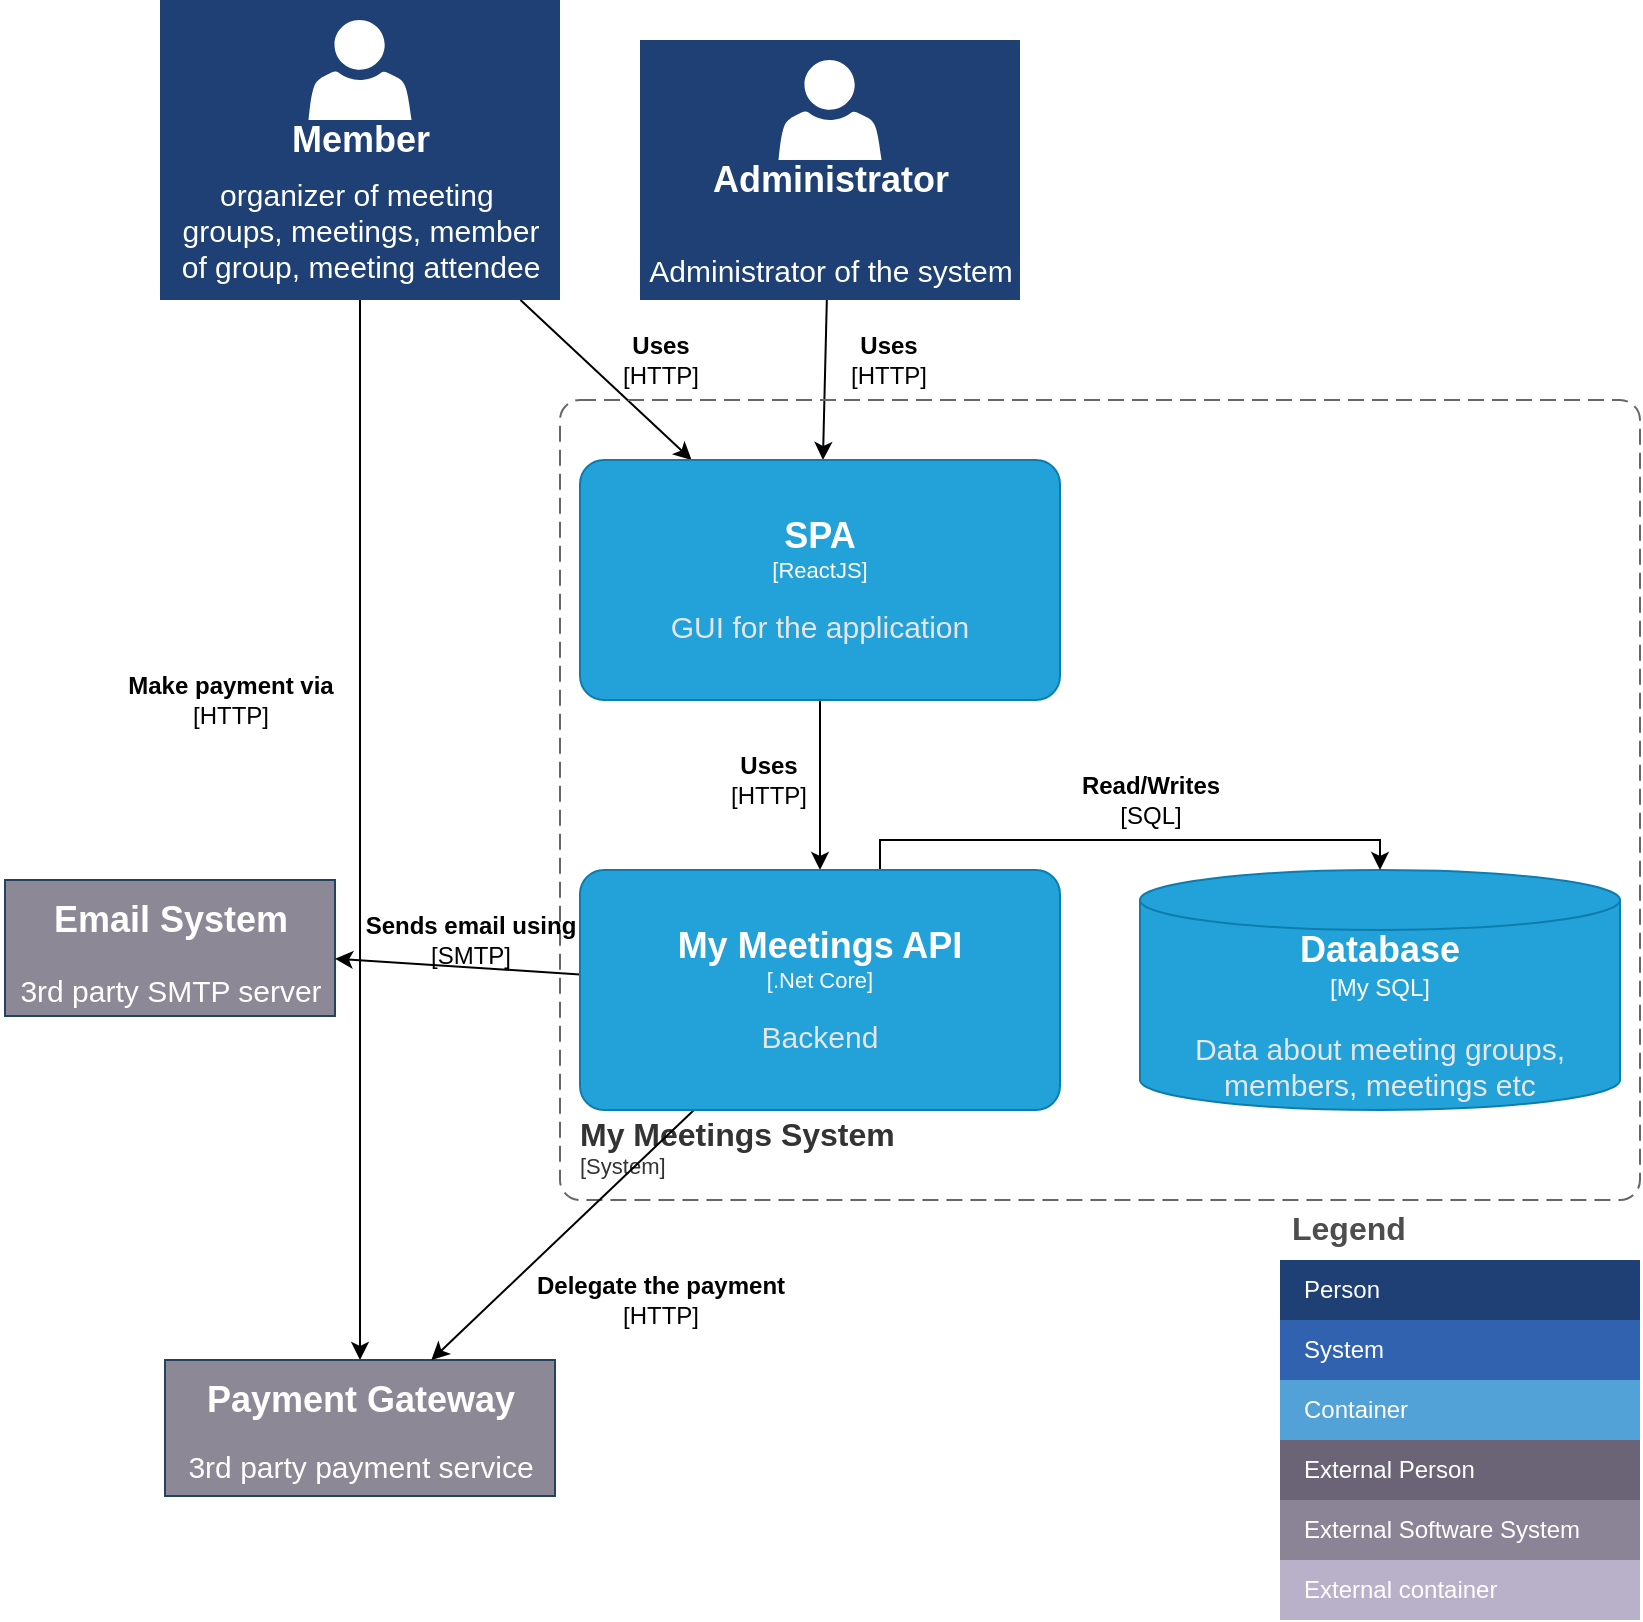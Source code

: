<mxfile version="28.1.2">
  <diagram name="Page-1" id="8CUQ4B_18l5agGgC37ih">
    <mxGraphModel dx="1389" dy="944" grid="1" gridSize="10" guides="1" tooltips="1" connect="1" arrows="1" fold="1" page="1" pageScale="1" pageWidth="827" pageHeight="1169" math="0" shadow="0">
      <root>
        <mxCell id="0" />
        <mxCell id="1" parent="0" />
        <mxCell id="I3nNI-eusDNkrygiXkrF-67" style="rounded=0;orthogonalLoop=1;jettySize=auto;html=1;" edge="1" parent="1" source="I3nNI-eusDNkrygiXkrF-2" target="I3nNI-eusDNkrygiXkrF-62">
          <mxGeometry relative="1" as="geometry" />
        </mxCell>
        <mxCell id="I3nNI-eusDNkrygiXkrF-69" style="rounded=0;orthogonalLoop=1;jettySize=auto;html=1;" edge="1" parent="1" source="I3nNI-eusDNkrygiXkrF-2" target="I3nNI-eusDNkrygiXkrF-20">
          <mxGeometry relative="1" as="geometry" />
        </mxCell>
        <mxCell id="I3nNI-eusDNkrygiXkrF-2" value="" style="rounded=0;whiteSpace=wrap;html=1;strokeColor=none;fillColor=light-dark(#1e4074, #ededed);" vertex="1" parent="1">
          <mxGeometry x="80" y="40" width="200" height="150" as="geometry" />
        </mxCell>
        <mxCell id="I3nNI-eusDNkrygiXkrF-3" value="&lt;font style=&quot;font-size: 15px;&quot;&gt;organizer of meeting&amp;nbsp;&lt;/font&gt;&lt;div&gt;&lt;font style=&quot;font-size: 15px;&quot;&gt;groups,&amp;nbsp;&lt;span style=&quot;background-color: transparent;&quot;&gt;meetings,&amp;nbsp;&lt;/span&gt;&lt;span style=&quot;background-color: transparent;&quot;&gt;member&lt;/span&gt;&lt;/font&gt;&lt;div&gt;&lt;div&gt;&lt;font style=&quot;font-size: 15px;&quot;&gt;of group, meeting attendee&lt;/font&gt;&lt;/div&gt;&lt;/div&gt;&lt;/div&gt;" style="text;html=1;align=center;verticalAlign=middle;resizable=0;points=[];autosize=1;strokeColor=none;fillColor=none;fontColor=light-dark(#ffffff, #ededed);" vertex="1" parent="1">
          <mxGeometry x="80" y="120" width="200" height="70" as="geometry" />
        </mxCell>
        <mxCell id="I3nNI-eusDNkrygiXkrF-4" value="" style="sketch=0;pointerEvents=1;shadow=0;dashed=0;html=1;strokeColor=none;fillColor=light-dark(#ffffff, #a8a8a8);labelPosition=center;verticalLabelPosition=bottom;verticalAlign=top;outlineConnect=0;align=center;shape=mxgraph.office.users.user;" vertex="1" parent="1">
          <mxGeometry x="154.25" y="50" width="51.5" height="50" as="geometry" />
        </mxCell>
        <mxCell id="I3nNI-eusDNkrygiXkrF-5" value="&lt;font style=&quot;font-size: 18px;&quot;&gt;&lt;b&gt;Member&lt;/b&gt;&lt;/font&gt;" style="text;html=1;align=center;verticalAlign=middle;resizable=0;points=[];autosize=1;strokeColor=none;fillColor=none;fontColor=light-dark(#ffffff, #ededed);" vertex="1" parent="1">
          <mxGeometry x="135" y="90" width="90" height="40" as="geometry" />
        </mxCell>
        <mxCell id="I3nNI-eusDNkrygiXkrF-66" style="rounded=0;orthogonalLoop=1;jettySize=auto;html=1;" edge="1" parent="1" source="I3nNI-eusDNkrygiXkrF-7" target="I3nNI-eusDNkrygiXkrF-62">
          <mxGeometry relative="1" as="geometry" />
        </mxCell>
        <mxCell id="I3nNI-eusDNkrygiXkrF-7" value="" style="rounded=0;whiteSpace=wrap;html=1;strokeColor=none;fillColor=light-dark(#1e4074, #ededed);" vertex="1" parent="1">
          <mxGeometry x="320" y="60" width="190" height="130" as="geometry" />
        </mxCell>
        <mxCell id="I3nNI-eusDNkrygiXkrF-8" value="&lt;span style=&quot;font-size: 15px;&quot;&gt;Administrator of the system&lt;/span&gt;" style="text;html=1;align=center;verticalAlign=middle;resizable=0;points=[];autosize=1;strokeColor=none;fillColor=none;fontColor=light-dark(#ffffff, #ededed);" vertex="1" parent="1">
          <mxGeometry x="310" y="160" width="210" height="30" as="geometry" />
        </mxCell>
        <mxCell id="I3nNI-eusDNkrygiXkrF-9" value="" style="sketch=0;pointerEvents=1;shadow=0;dashed=0;html=1;strokeColor=none;fillColor=light-dark(#ffffff, #a8a8a8);labelPosition=center;verticalLabelPosition=bottom;verticalAlign=top;outlineConnect=0;align=center;shape=mxgraph.office.users.user;" vertex="1" parent="1">
          <mxGeometry x="389.25" y="70" width="51.5" height="50" as="geometry" />
        </mxCell>
        <mxCell id="I3nNI-eusDNkrygiXkrF-10" value="&lt;font style=&quot;font-size: 18px;&quot;&gt;&lt;b&gt;Administrator&lt;/b&gt;&lt;/font&gt;" style="text;html=1;align=center;verticalAlign=middle;resizable=0;points=[];autosize=1;strokeColor=none;fillColor=none;fontColor=light-dark(#ffffff, #ededed);" vertex="1" parent="1">
          <mxGeometry x="345" y="110" width="140" height="40" as="geometry" />
        </mxCell>
        <mxCell id="I3nNI-eusDNkrygiXkrF-15" value="" style="rounded=0;whiteSpace=wrap;html=1;strokeColor=#23445d;fillColor=light-dark(#8d8896, #39454e);" vertex="1" parent="1">
          <mxGeometry x="2.5" y="480" width="165" height="68" as="geometry" />
        </mxCell>
        <mxCell id="I3nNI-eusDNkrygiXkrF-18" value="&lt;font style=&quot;font-size: 18px;&quot;&gt;&lt;b&gt;Email System&lt;/b&gt;&lt;/font&gt;" style="text;html=1;align=center;verticalAlign=middle;resizable=0;points=[];autosize=1;strokeColor=none;fillColor=none;fontColor=light-dark(#ffffff, #ededed);" vertex="1" parent="1">
          <mxGeometry x="15" y="480" width="140" height="40" as="geometry" />
        </mxCell>
        <mxCell id="I3nNI-eusDNkrygiXkrF-20" value="" style="rounded=0;whiteSpace=wrap;html=1;strokeColor=#23445d;fillColor=light-dark(#8d8896, #39454e);" vertex="1" parent="1">
          <mxGeometry x="82.5" y="720" width="195" height="68" as="geometry" />
        </mxCell>
        <mxCell id="I3nNI-eusDNkrygiXkrF-21" value="&lt;span style=&quot;font-size: 18px;&quot;&gt;&lt;b&gt;Payment Gateway&lt;/b&gt;&lt;/span&gt;" style="text;html=1;align=center;verticalAlign=middle;resizable=0;points=[];autosize=1;strokeColor=none;fillColor=none;fontColor=light-dark(#ffffff, #ededed);" vertex="1" parent="1">
          <mxGeometry x="90" y="720" width="180" height="40" as="geometry" />
        </mxCell>
        <object placeholders="1" c4Name="My Meetings System" c4Type="SystemScopeBoundary" c4Application="System" label="&lt;font style=&quot;font-size: 16px&quot;&gt;&lt;b&gt;&lt;div style=&quot;text-align: left&quot;&gt;%c4Name%&lt;/div&gt;&lt;/b&gt;&lt;/font&gt;&lt;div style=&quot;text-align: left&quot;&gt;[%c4Application%]&lt;/div&gt;" id="I3nNI-eusDNkrygiXkrF-39">
          <mxCell style="rounded=1;fontSize=11;whiteSpace=wrap;html=1;dashed=1;arcSize=20;fillColor=none;strokeColor=#666666;fontColor=#333333;labelBackgroundColor=none;align=left;verticalAlign=bottom;labelBorderColor=none;spacingTop=0;spacing=10;dashPattern=8 4;metaEdit=1;rotatable=0;perimeter=rectanglePerimeter;noLabel=0;labelPadding=0;allowArrows=0;connectable=0;expand=0;recursiveResize=0;editable=1;pointerEvents=0;absoluteArcSize=1;points=[[0.25,0,0],[0.5,0,0],[0.75,0,0],[1,0.25,0],[1,0.5,0],[1,0.75,0],[0.75,1,0],[0.5,1,0],[0.25,1,0],[0,0.75,0],[0,0.5,0],[0,0.25,0]];" vertex="1" parent="1">
            <mxGeometry x="280" y="240" width="540" height="400" as="geometry" />
          </mxCell>
        </object>
        <mxCell id="I3nNI-eusDNkrygiXkrF-41" value="Legend" style="shape=table;startSize=30;container=1;collapsible=0;childLayout=tableLayout;fontSize=16;align=left;verticalAlign=top;fillColor=none;strokeColor=none;fontColor=#4D4D4D;fontStyle=1;spacingLeft=6;spacing=0;resizable=0;" vertex="1" parent="1">
          <mxGeometry x="640" y="640" width="180" height="210" as="geometry" />
        </mxCell>
        <mxCell id="I3nNI-eusDNkrygiXkrF-42" value="" style="shape=tableRow;horizontal=0;startSize=0;swimlaneHead=0;swimlaneBody=0;strokeColor=inherit;top=0;left=0;bottom=0;right=0;collapsible=0;dropTarget=0;fillColor=none;points=[[0,0.5],[1,0.5]];portConstraint=eastwest;fontSize=12;" vertex="1" parent="I3nNI-eusDNkrygiXkrF-41">
          <mxGeometry y="30" width="180" height="30" as="geometry" />
        </mxCell>
        <mxCell id="I3nNI-eusDNkrygiXkrF-43" value="Person" style="shape=partialRectangle;html=1;whiteSpace=wrap;connectable=0;strokeColor=inherit;overflow=hidden;fillColor=#1E4074;top=0;left=0;bottom=0;right=0;pointerEvents=1;fontSize=12;align=left;fontColor=#FFFFFF;gradientColor=none;spacingLeft=10;spacingRight=4;" vertex="1" parent="I3nNI-eusDNkrygiXkrF-42">
          <mxGeometry width="180" height="30" as="geometry">
            <mxRectangle width="180" height="30" as="alternateBounds" />
          </mxGeometry>
        </mxCell>
        <mxCell id="I3nNI-eusDNkrygiXkrF-44" value="" style="shape=tableRow;horizontal=0;startSize=0;swimlaneHead=0;swimlaneBody=0;strokeColor=inherit;top=0;left=0;bottom=0;right=0;collapsible=0;dropTarget=0;fillColor=none;points=[[0,0.5],[1,0.5]];portConstraint=eastwest;fontSize=12;" vertex="1" parent="I3nNI-eusDNkrygiXkrF-41">
          <mxGeometry y="60" width="180" height="30" as="geometry" />
        </mxCell>
        <mxCell id="I3nNI-eusDNkrygiXkrF-45" value="System" style="shape=partialRectangle;html=1;whiteSpace=wrap;connectable=0;strokeColor=inherit;overflow=hidden;fillColor=#3162AF;top=0;left=0;bottom=0;right=0;pointerEvents=1;fontSize=12;align=left;fontColor=#FFFFFF;gradientColor=none;spacingLeft=10;spacingRight=4;" vertex="1" parent="I3nNI-eusDNkrygiXkrF-44">
          <mxGeometry width="180" height="30" as="geometry">
            <mxRectangle width="180" height="30" as="alternateBounds" />
          </mxGeometry>
        </mxCell>
        <mxCell id="I3nNI-eusDNkrygiXkrF-46" value="" style="shape=tableRow;horizontal=0;startSize=0;swimlaneHead=0;swimlaneBody=0;strokeColor=inherit;top=0;left=0;bottom=0;right=0;collapsible=0;dropTarget=0;fillColor=none;points=[[0,0.5],[1,0.5]];portConstraint=eastwest;fontSize=12;" vertex="1" parent="I3nNI-eusDNkrygiXkrF-41">
          <mxGeometry y="90" width="180" height="30" as="geometry" />
        </mxCell>
        <mxCell id="I3nNI-eusDNkrygiXkrF-47" value="Container" style="shape=partialRectangle;html=1;whiteSpace=wrap;connectable=0;strokeColor=inherit;overflow=hidden;fillColor=#52a2d8;top=0;left=0;bottom=0;right=0;pointerEvents=1;fontSize=12;align=left;fontColor=#FFFFFF;gradientColor=none;spacingLeft=10;spacingRight=4;" vertex="1" parent="I3nNI-eusDNkrygiXkrF-46">
          <mxGeometry width="180" height="30" as="geometry">
            <mxRectangle width="180" height="30" as="alternateBounds" />
          </mxGeometry>
        </mxCell>
        <mxCell id="I3nNI-eusDNkrygiXkrF-50" value="" style="shape=tableRow;horizontal=0;startSize=0;swimlaneHead=0;swimlaneBody=0;strokeColor=inherit;top=0;left=0;bottom=0;right=0;collapsible=0;dropTarget=0;fillColor=none;points=[[0,0.5],[1,0.5]];portConstraint=eastwest;fontSize=12;" vertex="1" parent="I3nNI-eusDNkrygiXkrF-41">
          <mxGeometry y="120" width="180" height="30" as="geometry" />
        </mxCell>
        <mxCell id="I3nNI-eusDNkrygiXkrF-51" value="External Person" style="shape=partialRectangle;html=1;whiteSpace=wrap;connectable=0;strokeColor=inherit;overflow=hidden;fillColor=#6b6477;top=0;left=0;bottom=0;right=0;pointerEvents=1;fontSize=12;align=left;fontColor=#FFFFFF;gradientColor=none;spacingLeft=10;spacingRight=4;" vertex="1" parent="I3nNI-eusDNkrygiXkrF-50">
          <mxGeometry width="180" height="30" as="geometry">
            <mxRectangle width="180" height="30" as="alternateBounds" />
          </mxGeometry>
        </mxCell>
        <mxCell id="I3nNI-eusDNkrygiXkrF-52" value="" style="shape=tableRow;horizontal=0;startSize=0;swimlaneHead=0;swimlaneBody=0;strokeColor=inherit;top=0;left=0;bottom=0;right=0;collapsible=0;dropTarget=0;fillColor=none;points=[[0,0.5],[1,0.5]];portConstraint=eastwest;fontSize=12;" vertex="1" parent="I3nNI-eusDNkrygiXkrF-41">
          <mxGeometry y="150" width="180" height="30" as="geometry" />
        </mxCell>
        <mxCell id="I3nNI-eusDNkrygiXkrF-53" value="External Software System" style="shape=partialRectangle;html=1;whiteSpace=wrap;connectable=0;strokeColor=inherit;overflow=hidden;fillColor=#8b8496;top=0;left=0;bottom=0;right=0;pointerEvents=1;fontSize=12;align=left;fontColor=#FFFFFF;gradientColor=none;spacingLeft=10;spacingRight=4;" vertex="1" parent="I3nNI-eusDNkrygiXkrF-52">
          <mxGeometry width="180" height="30" as="geometry">
            <mxRectangle width="180" height="30" as="alternateBounds" />
          </mxGeometry>
        </mxCell>
        <mxCell id="I3nNI-eusDNkrygiXkrF-48" value="" style="shape=tableRow;horizontal=0;startSize=0;swimlaneHead=0;swimlaneBody=0;strokeColor=inherit;top=0;left=0;bottom=0;right=0;collapsible=0;dropTarget=0;fillColor=none;points=[[0,0.5],[1,0.5]];portConstraint=eastwest;fontSize=12;" vertex="1" parent="I3nNI-eusDNkrygiXkrF-41">
          <mxGeometry y="180" width="180" height="30" as="geometry" />
        </mxCell>
        <mxCell id="I3nNI-eusDNkrygiXkrF-49" value="External container" style="shape=partialRectangle;html=1;whiteSpace=wrap;connectable=0;strokeColor=inherit;overflow=hidden;fillColor=light-dark(#B9B1CA,#235B88);top=0;left=0;bottom=0;right=0;pointerEvents=1;fontSize=12;align=left;fontColor=#FFFFFF;gradientColor=none;spacingLeft=10;spacingRight=4;" vertex="1" parent="I3nNI-eusDNkrygiXkrF-48">
          <mxGeometry width="180" height="30" as="geometry">
            <mxRectangle width="180" height="30" as="alternateBounds" />
          </mxGeometry>
        </mxCell>
        <mxCell id="I3nNI-eusDNkrygiXkrF-54" value="&lt;span style=&quot;font-size: 15px;&quot;&gt;3rd party payment service&lt;/span&gt;" style="text;html=1;align=center;verticalAlign=middle;resizable=0;points=[];autosize=1;strokeColor=none;fillColor=none;fontColor=light-dark(#ffffff, #ededed);" vertex="1" parent="1">
          <mxGeometry x="80" y="758" width="200" height="30" as="geometry" />
        </mxCell>
        <mxCell id="I3nNI-eusDNkrygiXkrF-55" value="&lt;span style=&quot;font-size: 15px;&quot;&gt;3rd party SMTP server&lt;/span&gt;" style="text;html=1;align=center;verticalAlign=middle;resizable=0;points=[];autosize=1;strokeColor=none;fillColor=none;fontColor=light-dark(#ffffff, #ededed);" vertex="1" parent="1">
          <mxGeometry y="520" width="170" height="30" as="geometry" />
        </mxCell>
        <object placeholders="1" c4Name="Database" c4Technology="My SQL" c4Description="Data about meeting groups,&#xa;members, meetings etc" label="&lt;font style=&quot;font-size: 18px&quot;&gt;&lt;b&gt;%c4Name%&lt;/b&gt;&lt;/font&gt;&lt;div&gt;[%c4Technology%]&lt;/div&gt;&lt;br&gt;&lt;div&gt;&lt;font style=&quot;font-size: 15px&quot;&gt;&lt;font color=&quot;#E6E6E6&quot;&gt;%c4Description%&lt;/font&gt;&lt;/div&gt;" id="I3nNI-eusDNkrygiXkrF-60">
          <mxCell style="shape=cylinder3;size=15;whiteSpace=wrap;html=1;boundedLbl=1;rounded=0;labelBackgroundColor=none;fillColor=#23A2D9;fontSize=12;fontColor=#ffffff;align=center;strokeColor=#0E7DAD;metaEdit=1;points=[[0.5,0,0],[1,0.25,0],[1,0.5,0],[1,0.75,0],[0.5,1,0],[0,0.75,0],[0,0.5,0],[0,0.25,0]];resizable=0;" vertex="1" parent="1">
            <mxGeometry x="570" y="475" width="240" height="120" as="geometry" />
          </mxCell>
        </object>
        <mxCell id="I3nNI-eusDNkrygiXkrF-65" style="edgeStyle=orthogonalEdgeStyle;rounded=0;orthogonalLoop=1;jettySize=auto;html=1;" edge="1" parent="1" source="I3nNI-eusDNkrygiXkrF-62" target="I3nNI-eusDNkrygiXkrF-63">
          <mxGeometry relative="1" as="geometry" />
        </mxCell>
        <object placeholders="1" c4Name="SPA" c4Type="ReactJS" c4Description="GUI for the application" label="&lt;font style=&quot;font-size: 18px&quot;&gt;&lt;b&gt;%c4Name%&lt;/b&gt;&lt;/font&gt;&lt;div&gt;[%c4Type%]&lt;/div&gt;&lt;br&gt;&lt;div&gt;&lt;font style=&quot;font-size: 15px&quot;&gt;&lt;font color=&quot;#E6E6E6&quot;&gt;%c4Description%&lt;/font&gt;&lt;/div&gt;" id="I3nNI-eusDNkrygiXkrF-62">
          <mxCell style="rounded=1;whiteSpace=wrap;html=1;fontSize=11;labelBackgroundColor=none;fillColor=#23A2D9;fontColor=#ffffff;align=center;arcSize=10;strokeColor=#0E7DAD;metaEdit=1;resizable=0;points=[[0.25,0,0],[0.5,0,0],[0.75,0,0],[1,0.25,0],[1,0.5,0],[1,0.75,0],[0.75,1,0],[0.5,1,0],[0.25,1,0],[0,0.75,0],[0,0.5,0],[0,0.25,0]];perimeterSpacing=0;" vertex="1" parent="1">
            <mxGeometry x="290" y="270" width="240" height="120" as="geometry" />
          </mxCell>
        </object>
        <mxCell id="I3nNI-eusDNkrygiXkrF-64" style="edgeStyle=orthogonalEdgeStyle;rounded=0;orthogonalLoop=1;jettySize=auto;html=1;" edge="1" parent="1" source="I3nNI-eusDNkrygiXkrF-63" target="I3nNI-eusDNkrygiXkrF-60">
          <mxGeometry relative="1" as="geometry">
            <Array as="points">
              <mxPoint x="440" y="460" />
              <mxPoint x="690" y="460" />
            </Array>
          </mxGeometry>
        </mxCell>
        <mxCell id="I3nNI-eusDNkrygiXkrF-70" style="rounded=0;orthogonalLoop=1;jettySize=auto;html=1;" edge="1" parent="1" source="I3nNI-eusDNkrygiXkrF-63" target="I3nNI-eusDNkrygiXkrF-15">
          <mxGeometry relative="1" as="geometry" />
        </mxCell>
        <mxCell id="I3nNI-eusDNkrygiXkrF-71" style="rounded=0;orthogonalLoop=1;jettySize=auto;html=1;" edge="1" parent="1" source="I3nNI-eusDNkrygiXkrF-63" target="I3nNI-eusDNkrygiXkrF-20">
          <mxGeometry relative="1" as="geometry">
            <mxPoint x="300" y="760" as="targetPoint" />
          </mxGeometry>
        </mxCell>
        <object placeholders="1" c4Name="My Meetings API" c4Type=".Net Core" c4Description="Backend" label="&lt;font style=&quot;font-size: 18px&quot;&gt;&lt;b&gt;%c4Name%&lt;/b&gt;&lt;/font&gt;&lt;div&gt;[%c4Type%]&lt;/div&gt;&lt;br&gt;&lt;div&gt;&lt;font style=&quot;font-size: 15px&quot;&gt;&lt;font color=&quot;#E6E6E6&quot;&gt;%c4Description%&lt;/font&gt;&lt;/div&gt;" id="I3nNI-eusDNkrygiXkrF-63">
          <mxCell style="rounded=1;whiteSpace=wrap;html=1;fontSize=11;labelBackgroundColor=none;fillColor=#23A2D9;fontColor=#ffffff;align=center;arcSize=10;strokeColor=#0E7DAD;metaEdit=1;resizable=0;points=[[0.25,0,0],[0.5,0,0],[0.75,0,0],[1,0.25,0],[1,0.5,0],[1,0.75,0],[0.75,1,0],[0.5,1,0],[0.25,1,0],[0,0.75,0],[0,0.5,0],[0,0.25,0]];" vertex="1" parent="1">
            <mxGeometry x="290" y="475" width="240" height="120" as="geometry" />
          </mxCell>
        </object>
        <mxCell id="I3nNI-eusDNkrygiXkrF-72" value="&lt;b&gt;Uses&lt;/b&gt;&lt;div&gt;[HTTP]&lt;/div&gt;" style="text;html=1;align=center;verticalAlign=middle;resizable=0;points=[];autosize=1;strokeColor=none;fillColor=none;" vertex="1" parent="1">
          <mxGeometry x="354" y="410" width="60" height="40" as="geometry" />
        </mxCell>
        <mxCell id="I3nNI-eusDNkrygiXkrF-73" value="&lt;b&gt;Read/Writes&lt;/b&gt;&lt;div&gt;[SQL]&lt;/div&gt;" style="text;html=1;align=center;verticalAlign=middle;resizable=0;points=[];autosize=1;strokeColor=none;fillColor=none;" vertex="1" parent="1">
          <mxGeometry x="530" y="420" width="90" height="40" as="geometry" />
        </mxCell>
        <mxCell id="I3nNI-eusDNkrygiXkrF-74" value="&lt;b&gt;Uses&lt;/b&gt;&lt;div&gt;[HTTP]&lt;/div&gt;" style="text;html=1;align=center;verticalAlign=middle;resizable=0;points=[];autosize=1;strokeColor=none;fillColor=none;" vertex="1" parent="1">
          <mxGeometry x="414" y="200" width="60" height="40" as="geometry" />
        </mxCell>
        <mxCell id="I3nNI-eusDNkrygiXkrF-75" value="&lt;b&gt;Uses&lt;/b&gt;&lt;div&gt;[HTTP]&lt;/div&gt;" style="text;html=1;align=center;verticalAlign=middle;resizable=0;points=[];autosize=1;strokeColor=none;fillColor=none;" vertex="1" parent="1">
          <mxGeometry x="300" y="200" width="60" height="40" as="geometry" />
        </mxCell>
        <mxCell id="I3nNI-eusDNkrygiXkrF-76" value="&lt;b&gt;Make payment via&lt;/b&gt;&lt;div&gt;[HTTP]&lt;/div&gt;" style="text;html=1;align=center;verticalAlign=middle;resizable=0;points=[];autosize=1;strokeColor=none;fillColor=none;" vertex="1" parent="1">
          <mxGeometry x="50" y="370" width="130" height="40" as="geometry" />
        </mxCell>
        <mxCell id="I3nNI-eusDNkrygiXkrF-77" value="&lt;b&gt;Sends email using&lt;/b&gt;&lt;div&gt;[SMTP]&lt;/div&gt;" style="text;html=1;align=center;verticalAlign=middle;resizable=0;points=[];autosize=1;strokeColor=none;fillColor=none;" vertex="1" parent="1">
          <mxGeometry x="170" y="490" width="130" height="40" as="geometry" />
        </mxCell>
        <mxCell id="I3nNI-eusDNkrygiXkrF-79" value="&lt;b&gt;Delegate the payment&lt;/b&gt;&lt;div&gt;[HTTP]&lt;/div&gt;" style="text;html=1;align=center;verticalAlign=middle;resizable=0;points=[];autosize=1;strokeColor=none;fillColor=none;" vertex="1" parent="1">
          <mxGeometry x="255" y="670" width="150" height="40" as="geometry" />
        </mxCell>
      </root>
    </mxGraphModel>
  </diagram>
</mxfile>
